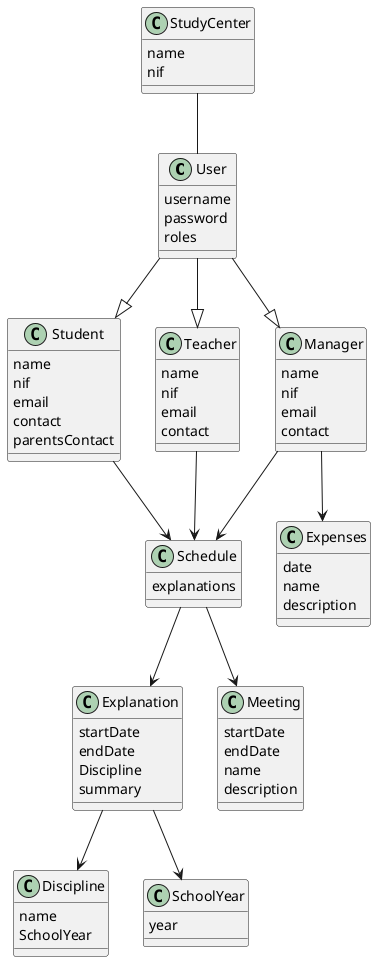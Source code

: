 @startuml

class User {
    username
    password
    roles
}

class StudyCenter{
    name
    nif
}

class Manager{
    name
    nif
    email
    contact
}

class Student {
    name
    nif
    email
    contact
    parentsContact
}

class Teacher{
    name
    nif
    email
    contact
}

class Schedule{
    explanations
}

class Discipline{
    name
    SchoolYear
}

class SchoolYear{
    year
}

class Explanation{
    startDate
    endDate
    Discipline
    summary
}

class Meeting{
    startDate
    endDate
    name
    description
}

class Expenses{
    date
    name
    description
}

StudyCenter -- User

User --|> Teacher
User --|> Student
User --|> Manager


Manager --> Schedule
Student --> Schedule 
Teacher --> Schedule

Schedule --> Explanation
Schedule --> Meeting


Explanation --> Discipline
Explanation --> SchoolYear

Manager --> Expenses

@enduml
